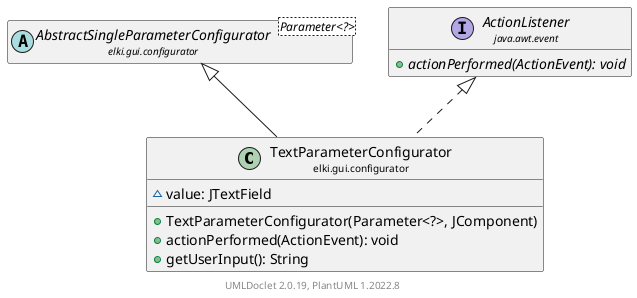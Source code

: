 @startuml
    remove .*\.(Instance|Par|Parameterizer|Factory)$
    set namespaceSeparator none
    hide empty fields
    hide empty methods

    class "<size:14>TextParameterConfigurator\n<size:10>elki.gui.configurator" as elki.gui.configurator.TextParameterConfigurator [[TextParameterConfigurator.html]] {
        ~value: JTextField
        +TextParameterConfigurator(Parameter<?>, JComponent)
        +actionPerformed(ActionEvent): void
        +getUserInput(): String
    }

    abstract class "<size:14>AbstractSingleParameterConfigurator\n<size:10>elki.gui.configurator" as elki.gui.configurator.AbstractSingleParameterConfigurator<Parameter<?>> [[AbstractSingleParameterConfigurator.html]]
    interface "<size:14>ActionListener\n<size:10>java.awt.event" as java.awt.event.ActionListener {
        {abstract} +actionPerformed(ActionEvent): void
    }

    elki.gui.configurator.AbstractSingleParameterConfigurator <|-- elki.gui.configurator.TextParameterConfigurator
    java.awt.event.ActionListener <|.. elki.gui.configurator.TextParameterConfigurator

    center footer UMLDoclet 2.0.19, PlantUML 1.2022.8
@enduml
